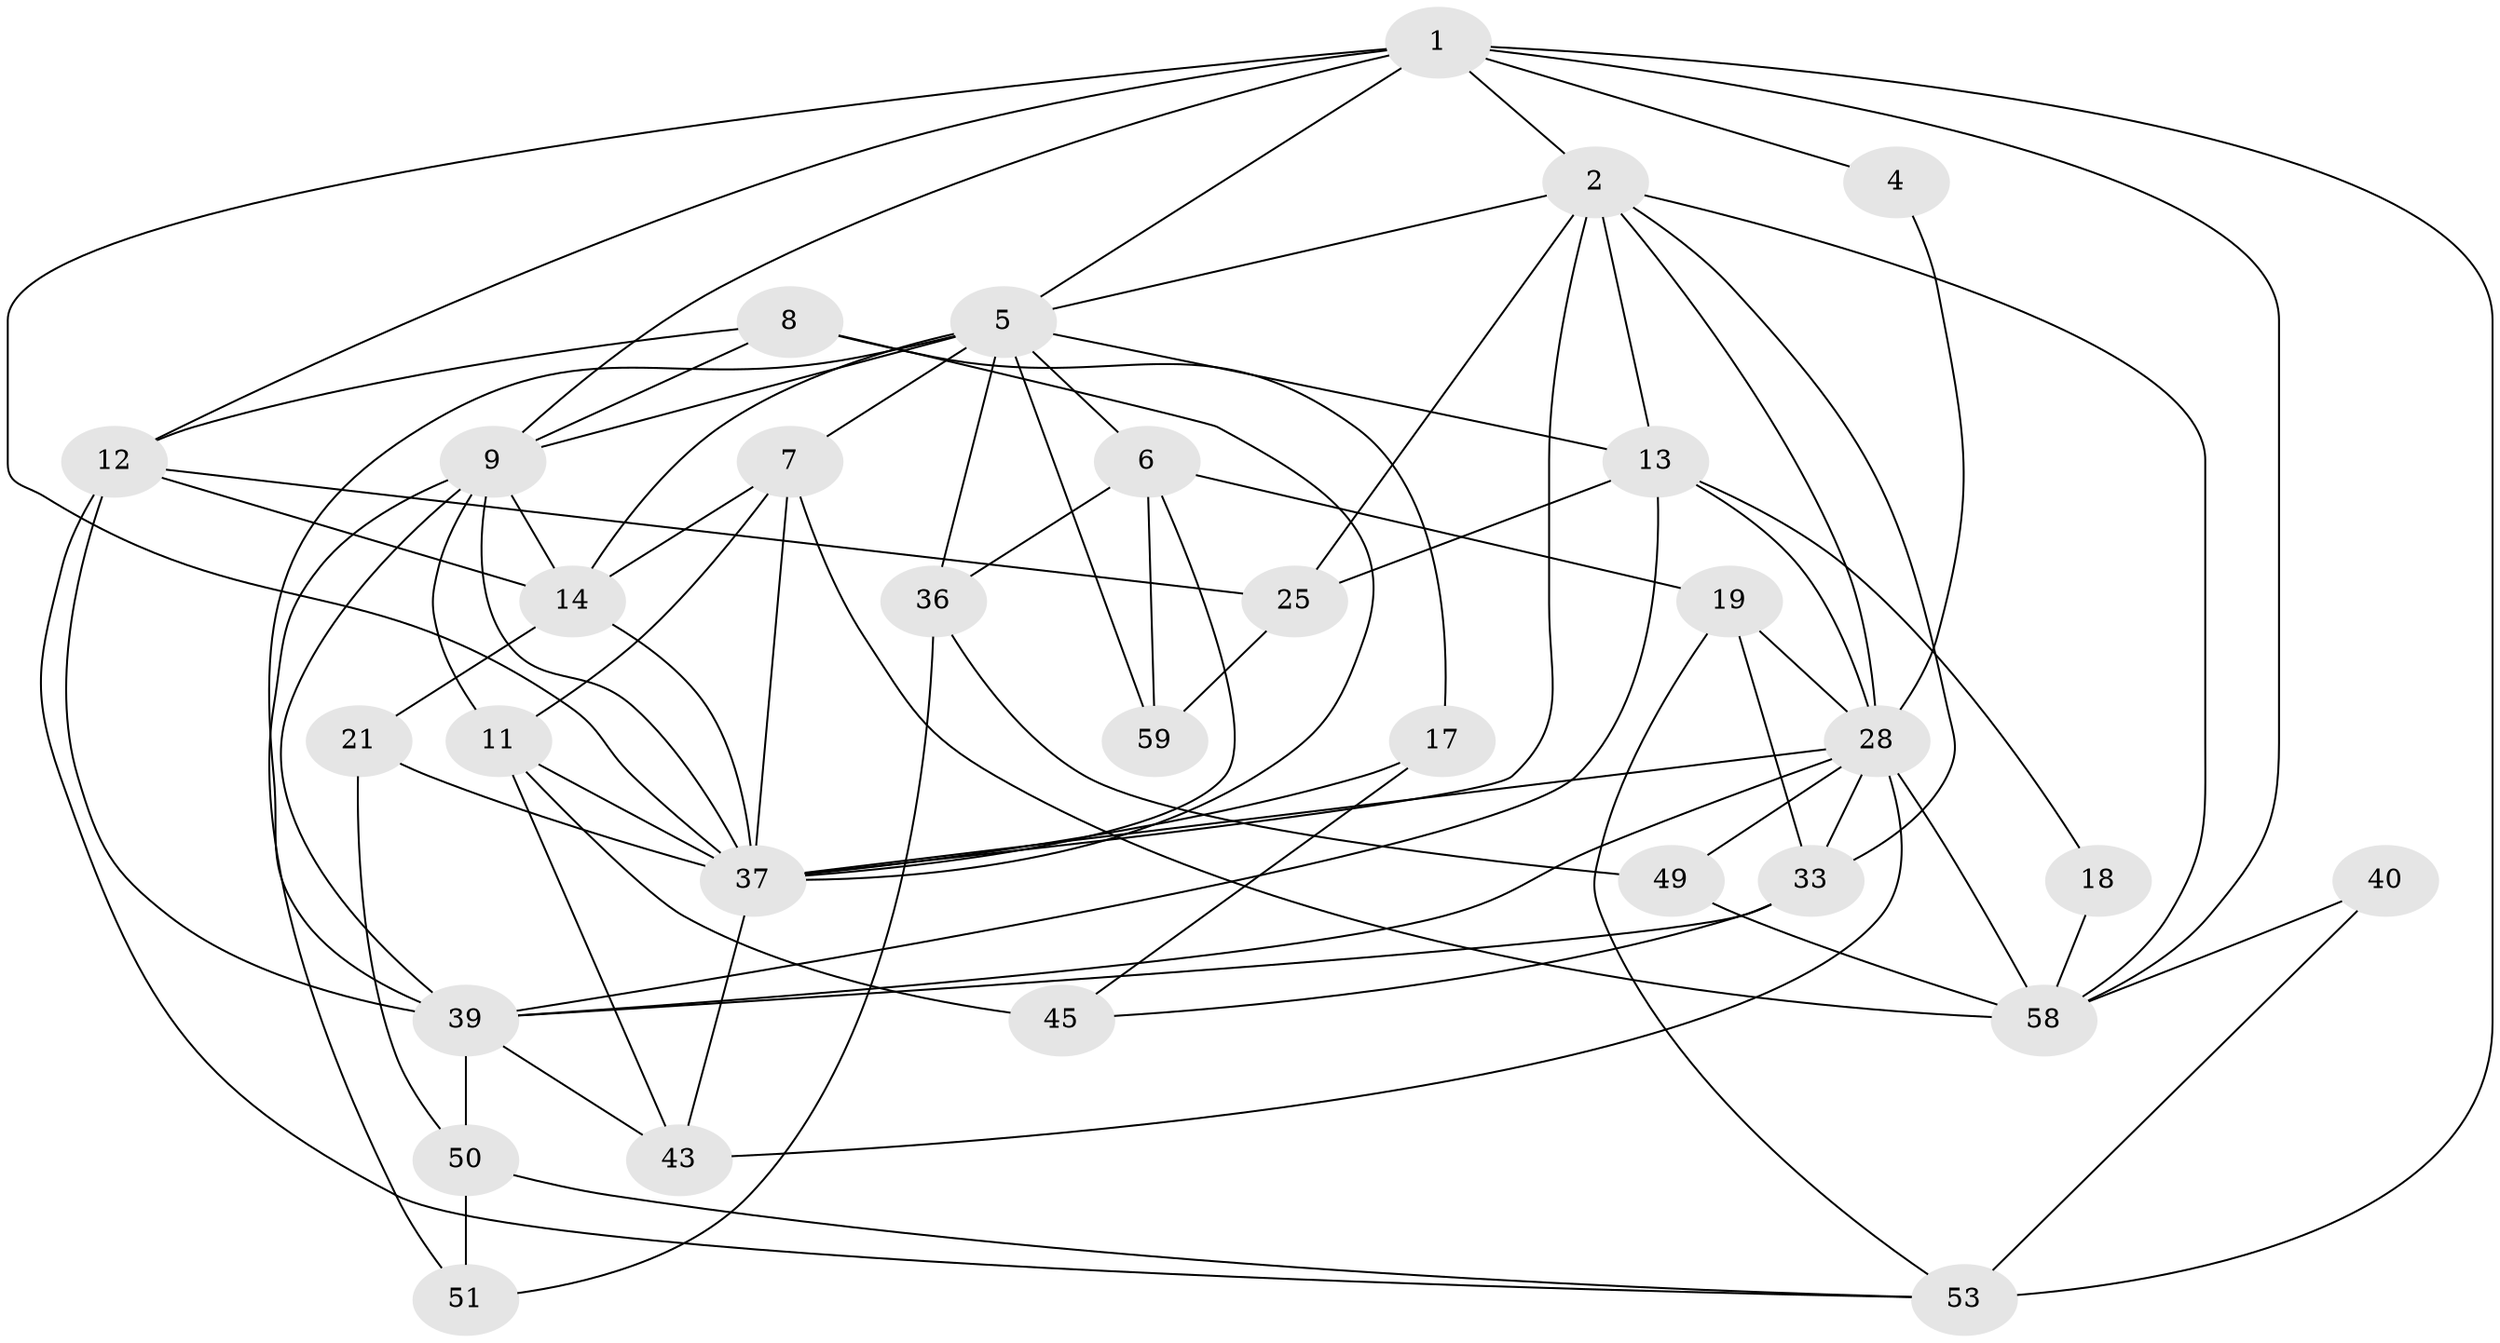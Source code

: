 // original degree distribution, {3: 0.36507936507936506, 4: 0.23809523809523808, 2: 0.09523809523809523, 5: 0.15873015873015872, 6: 0.06349206349206349, 7: 0.047619047619047616, 8: 0.031746031746031744}
// Generated by graph-tools (version 1.1) at 2025/14/03/09/25 04:14:54]
// undirected, 31 vertices, 81 edges
graph export_dot {
graph [start="1"]
  node [color=gray90,style=filled];
  1 [super="+56+46"];
  2 [super="+3"];
  4;
  5 [super="+10"];
  6;
  7 [super="+29+24"];
  8 [super="+16"];
  9 [super="+32+57+48"];
  11 [super="+34+22"];
  12 [super="+15"];
  13 [super="+47"];
  14 [super="+52+26"];
  17;
  18;
  19 [super="+27"];
  21;
  25;
  28 [super="+30+54"];
  33;
  36;
  37 [super="+38+44"];
  39 [super="+42"];
  40;
  43;
  45;
  49;
  50;
  51;
  53 [super="+63"];
  58;
  59;
  1 -- 53 [weight=2];
  1 -- 5;
  1 -- 2;
  1 -- 4;
  1 -- 37 [weight=2];
  1 -- 9;
  1 -- 58;
  1 -- 12;
  2 -- 5;
  2 -- 33;
  2 -- 37;
  2 -- 13;
  2 -- 25;
  2 -- 58;
  2 -- 28;
  4 -- 28;
  5 -- 6;
  5 -- 36;
  5 -- 39;
  5 -- 9;
  5 -- 59;
  5 -- 13;
  5 -- 7;
  5 -- 14;
  6 -- 19;
  6 -- 36;
  6 -- 59;
  6 -- 37;
  7 -- 58 [weight=2];
  7 -- 37;
  7 -- 11;
  7 -- 14;
  8 -- 12;
  8 -- 9;
  8 -- 37;
  8 -- 17;
  9 -- 39;
  9 -- 11;
  9 -- 51;
  9 -- 37;
  9 -- 14;
  11 -- 45 [weight=2];
  11 -- 43;
  11 -- 37;
  12 -- 39;
  12 -- 14;
  12 -- 25;
  12 -- 53;
  13 -- 39 [weight=2];
  13 -- 18;
  13 -- 25;
  13 -- 28;
  14 -- 37;
  14 -- 21;
  17 -- 45;
  17 -- 37;
  18 -- 58;
  19 -- 28 [weight=2];
  19 -- 33;
  19 -- 53;
  21 -- 50;
  21 -- 37;
  25 -- 59;
  28 -- 33;
  28 -- 37 [weight=2];
  28 -- 49;
  28 -- 43;
  28 -- 58;
  28 -- 39;
  33 -- 39;
  33 -- 45;
  36 -- 49;
  36 -- 51;
  37 -- 43;
  39 -- 50;
  39 -- 43;
  40 -- 58;
  40 -- 53;
  49 -- 58;
  50 -- 51;
  50 -- 53;
}
